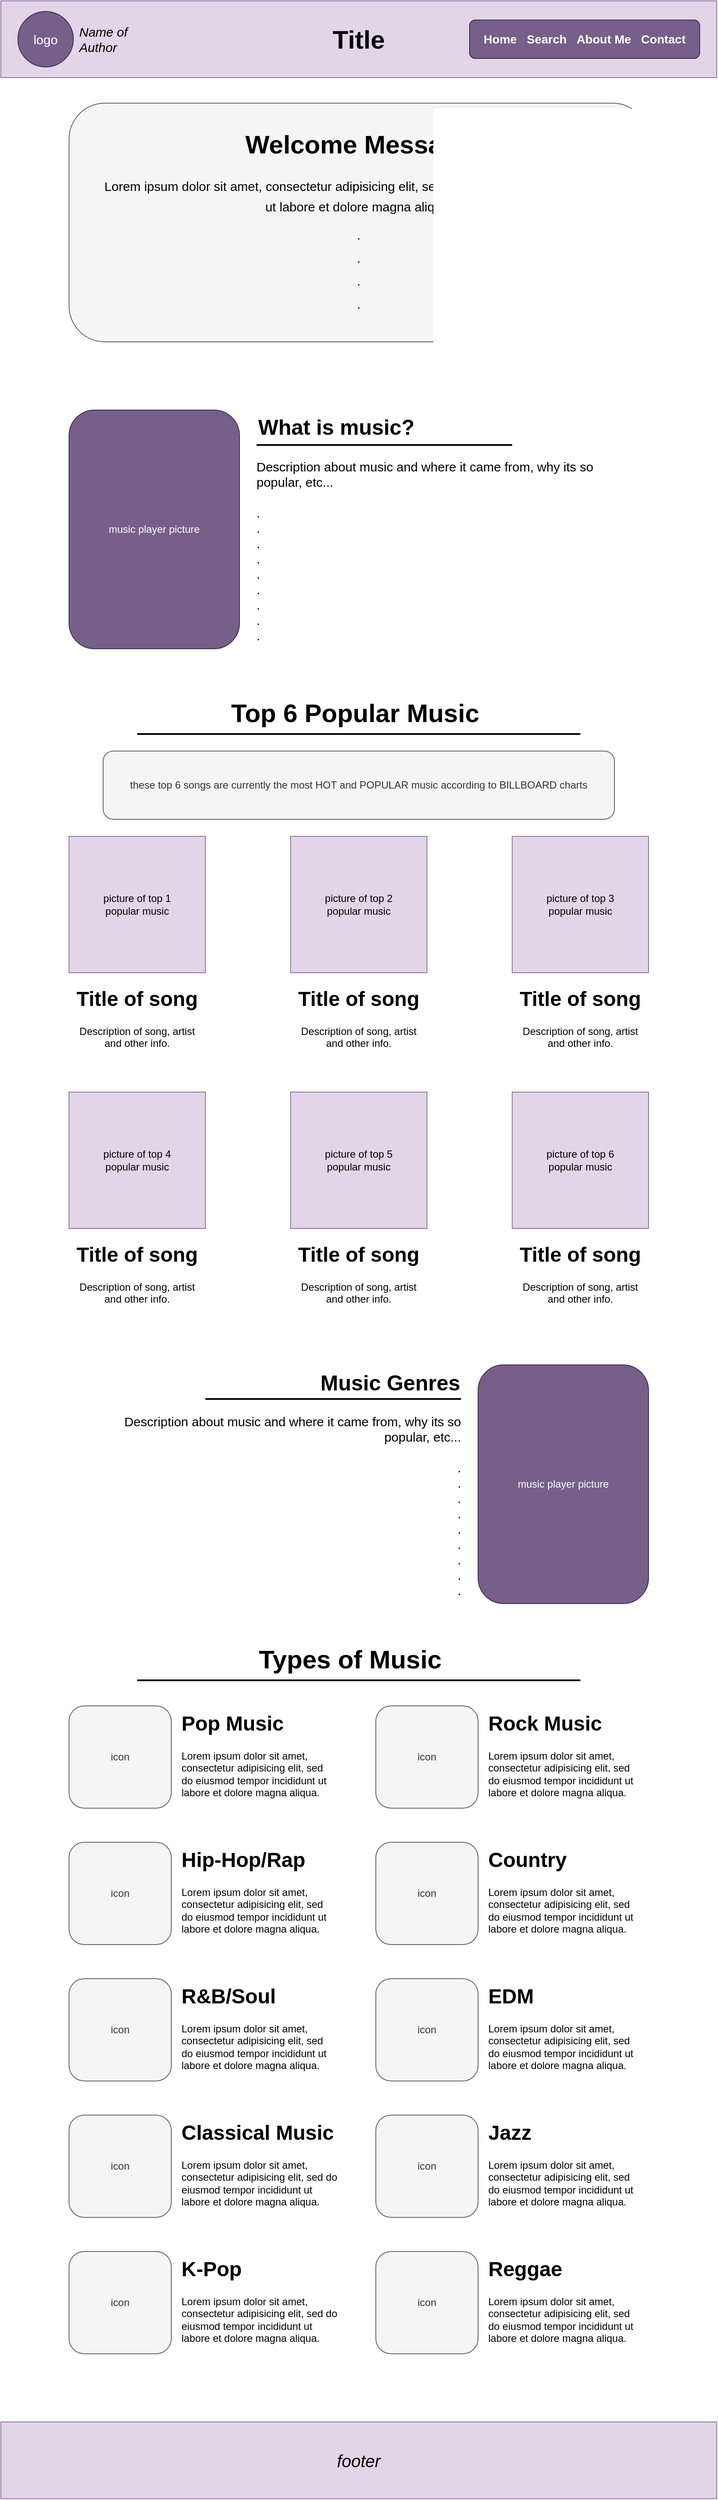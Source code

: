 <mxfile version="28.0.6" pages="4">
  <diagram name="Home Page" id="nsT_gO27rS15Le9BZflL">
    <mxGraphModel dx="918" dy="498" grid="1" gridSize="10" guides="1" tooltips="1" connect="1" arrows="1" fold="1" page="1" pageScale="1" pageWidth="840" pageHeight="1465" math="0" shadow="0">
      <root>
        <mxCell id="0" />
        <mxCell id="1" parent="0" />
        <mxCell id="Oln0R2VdHqKdKco7Yrnv-1" value="&lt;h1&gt;&lt;font style=&quot;font-size: 30px;&quot;&gt;&lt;b style=&quot;&quot;&gt;Title&lt;/b&gt;&lt;/font&gt;&lt;/h1&gt;" style="rounded=0;whiteSpace=wrap;html=1;fillColor=#e1d5e7;strokeColor=#9673a6;" parent="1" vertex="1">
          <mxGeometry width="840" height="90" as="geometry" />
        </mxCell>
        <mxCell id="Oln0R2VdHqKdKco7Yrnv-2" value="&lt;font style=&quot;font-size: 15px;&quot;&gt;logo&lt;/font&gt;" style="ellipse;whiteSpace=wrap;html=1;aspect=fixed;fillColor=#76608a;strokeColor=#432D57;fontColor=#ffffff;" parent="1" vertex="1">
          <mxGeometry x="20" y="12.5" width="65" height="65" as="geometry" />
        </mxCell>
        <mxCell id="Oln0R2VdHqKdKco7Yrnv-3" value="&lt;h3&gt;&lt;font style=&quot;font-size: 15px;&quot;&gt;Home - Search - About Me - Contact&lt;/font&gt;&lt;/h3&gt;" style="rounded=1;whiteSpace=wrap;html=1;fillColor=#76608a;fontColor=#ffffff;strokeColor=#432D57;fontSize=15;" parent="1" vertex="1">
          <mxGeometry x="550" y="22.5" width="270" height="45" as="geometry" />
        </mxCell>
        <mxCell id="Oln0R2VdHqKdKco7Yrnv-4" value="&lt;i&gt;Name of Author&lt;/i&gt;" style="text;html=1;align=left;verticalAlign=middle;whiteSpace=wrap;rounded=0;fontSize=15;" parent="1" vertex="1">
          <mxGeometry x="90" y="30" width="80" height="30" as="geometry" />
        </mxCell>
        <mxCell id="NI9p5fcPXKS2fMP0RlFB-1" value="" style="rounded=1;whiteSpace=wrap;html=1;fillColor=#f5f5f5;strokeColor=#666666;fontColor=#333333;" parent="1" vertex="1">
          <mxGeometry x="80" y="120" width="680" height="280" as="geometry" />
        </mxCell>
        <mxCell id="NI9p5fcPXKS2fMP0RlFB-5" value="&lt;div style=&quot;line-height: 80%;&quot;&gt;&lt;h1 style=&quot;margin-top: 0px; line-height: 80%;&quot;&gt;&lt;span style=&quot;background-color: transparent; color: light-dark(rgb(0, 0, 0), rgb(255, 255, 255));&quot;&gt;Welcome Message&lt;/span&gt;&lt;/h1&gt;&lt;h1 style=&quot;margin-top: 0px; line-height: 80%;&quot;&gt;&lt;span style=&quot;background-color: transparent; color: light-dark(rgb(0, 0, 0), rgb(255, 255, 255)); font-size: 15px; font-weight: normal; line-height: 80%;&quot;&gt;Lorem ipsum dolor sit amet, consectetur adipisicing elit, sed do eiusmod tempor incididunt ut labore et dolore magna aliqua.&lt;/span&gt;&lt;/h1&gt;&lt;p&gt;.&lt;/p&gt;&lt;p&gt;.&lt;/p&gt;&lt;p&gt;.&lt;/p&gt;&lt;p&gt;.&lt;/p&gt;&lt;/div&gt;" style="text;html=1;whiteSpace=wrap;overflow=hidden;rounded=0;align=center;fontSize=15;verticalAlign=top;" parent="1" vertex="1">
          <mxGeometry x="120" y="150" width="600" height="240" as="geometry" />
        </mxCell>
        <mxCell id="cpVmVMjKFqIBQuIsHZfA-7" value="music player picture" style="rounded=1;whiteSpace=wrap;html=1;fillColor=#76608a;fontColor=#ffffff;strokeColor=#432D57;" parent="1" vertex="1">
          <mxGeometry x="80" y="480" width="200" height="280" as="geometry" />
        </mxCell>
        <mxCell id="cpVmVMjKFqIBQuIsHZfA-14" value="What is music?" style="text;strokeColor=none;fillColor=none;html=1;fontSize=25;fontStyle=1;verticalAlign=middle;align=left;" parent="1" vertex="1">
          <mxGeometry x="300" y="479" width="220" height="40" as="geometry" />
        </mxCell>
        <mxCell id="cpVmVMjKFqIBQuIsHZfA-16" value="&lt;span&gt;Description about music and where it came from, why its so popular, etc...&lt;/span&gt;&lt;div&gt;&lt;span&gt;&lt;br&gt;&lt;/span&gt;&lt;/div&gt;&lt;div&gt;&lt;span&gt;.&lt;/span&gt;&lt;/div&gt;&lt;div&gt;&lt;span&gt;.&lt;/span&gt;&lt;/div&gt;&lt;div&gt;&lt;span&gt;.&lt;/span&gt;&lt;/div&gt;&lt;div&gt;&lt;span&gt;.&lt;/span&gt;&lt;/div&gt;&lt;div&gt;&lt;span&gt;.&lt;/span&gt;&lt;/div&gt;&lt;div&gt;&lt;span&gt;.&lt;/span&gt;&lt;/div&gt;&lt;div&gt;&lt;span&gt;.&lt;/span&gt;&lt;/div&gt;&lt;div&gt;.&lt;/div&gt;&lt;div&gt;.&lt;/div&gt;" style="text;html=1;align=left;verticalAlign=middle;whiteSpace=wrap;rounded=0;spacing=0;fontSize=15;" parent="1" vertex="1">
          <mxGeometry x="300" y="530" width="440" height="230" as="geometry" />
        </mxCell>
        <mxCell id="cpVmVMjKFqIBQuIsHZfA-17" value="" style="endArrow=none;html=1;rounded=0;exitX=0;exitY=1;exitDx=0;exitDy=0;fontSize=12;strokeWidth=2;" parent="1" edge="1">
          <mxGeometry width="50" height="50" relative="1" as="geometry">
            <mxPoint x="300" y="521" as="sourcePoint" />
            <mxPoint x="600" y="521" as="targetPoint" />
            <Array as="points">
              <mxPoint x="400" y="521" />
            </Array>
          </mxGeometry>
        </mxCell>
        <mxCell id="cpVmVMjKFqIBQuIsHZfA-18" value="picture of top 1&lt;div&gt;popular music&lt;/div&gt;" style="whiteSpace=wrap;html=1;aspect=fixed;fillColor=#e1d5e7;strokeColor=#9673a6;" parent="1" vertex="1">
          <mxGeometry x="80" y="980" width="160" height="160" as="geometry" />
        </mxCell>
        <mxCell id="cpVmVMjKFqIBQuIsHZfA-19" value="" style="endArrow=none;html=1;rounded=0;strokeWidth=2;" parent="1" edge="1">
          <mxGeometry width="50" height="50" relative="1" as="geometry">
            <mxPoint x="160" y="860" as="sourcePoint" />
            <mxPoint x="680" y="860" as="targetPoint" />
          </mxGeometry>
        </mxCell>
        <mxCell id="cpVmVMjKFqIBQuIsHZfA-20" value="&lt;h1&gt;Top 6 Popular Music&amp;nbsp;&lt;/h1&gt;" style="text;html=1;align=center;verticalAlign=middle;whiteSpace=wrap;rounded=0;fontSize=15;" parent="1" vertex="1">
          <mxGeometry x="255" y="820" width="330" height="30" as="geometry" />
        </mxCell>
        <mxCell id="cpVmVMjKFqIBQuIsHZfA-24" value="&lt;h1 style=&quot;margin-top: 0px;&quot;&gt;Title of song&lt;/h1&gt;&lt;p&gt;Description of song, artist and other info.&lt;/p&gt;&lt;p&gt;&lt;br&gt;&lt;/p&gt;" style="text;html=1;whiteSpace=wrap;overflow=hidden;rounded=0;align=center;" parent="1" vertex="1">
          <mxGeometry x="80" y="1150" width="160" height="109" as="geometry" />
        </mxCell>
        <mxCell id="cpVmVMjKFqIBQuIsHZfA-25" value="picture of top 2&lt;div&gt;popular music&lt;/div&gt;" style="whiteSpace=wrap;html=1;aspect=fixed;fillColor=#e1d5e7;strokeColor=#9673a6;" parent="1" vertex="1">
          <mxGeometry x="340" y="980" width="160" height="160" as="geometry" />
        </mxCell>
        <mxCell id="cpVmVMjKFqIBQuIsHZfA-41" value="picture of top 3&lt;div&gt;popular music&lt;/div&gt;" style="whiteSpace=wrap;html=1;aspect=fixed;fillColor=#e1d5e7;strokeColor=#9673a6;" parent="1" vertex="1">
          <mxGeometry x="600" y="980" width="160" height="160" as="geometry" />
        </mxCell>
        <mxCell id="cpVmVMjKFqIBQuIsHZfA-42" value="&lt;h1 style=&quot;margin-top: 0px;&quot;&gt;Title of song&lt;/h1&gt;&lt;p&gt;Description of song, artist and other info.&lt;/p&gt;&lt;p&gt;&lt;br&gt;&lt;/p&gt;" style="text;html=1;whiteSpace=wrap;overflow=hidden;rounded=0;align=center;" parent="1" vertex="1">
          <mxGeometry x="340" y="1150" width="160" height="109" as="geometry" />
        </mxCell>
        <mxCell id="cpVmVMjKFqIBQuIsHZfA-43" value="&lt;h1 style=&quot;margin-top: 0px;&quot;&gt;Title of song&lt;/h1&gt;&lt;p&gt;Description of song, artist and other info.&lt;/p&gt;&lt;p&gt;&lt;br&gt;&lt;/p&gt;" style="text;html=1;whiteSpace=wrap;overflow=hidden;rounded=0;align=center;" parent="1" vertex="1">
          <mxGeometry x="600" y="1150" width="160" height="109" as="geometry" />
        </mxCell>
        <mxCell id="cpVmVMjKFqIBQuIsHZfA-45" value="these top 6 songs are currently the most HOT and POPULAR music according to BILLBOARD charts" style="rounded=1;whiteSpace=wrap;html=1;fillColor=#f5f5f5;fontColor=#333333;strokeColor=#666666;" parent="1" vertex="1">
          <mxGeometry x="120" y="880" width="600" height="80" as="geometry" />
        </mxCell>
        <mxCell id="cpVmVMjKFqIBQuIsHZfA-46" value="&lt;h1 style=&quot;margin-top: 0px;&quot;&gt;Title of song&lt;/h1&gt;&lt;p&gt;Description of song, artist and other info.&lt;/p&gt;&lt;p&gt;&lt;br&gt;&lt;/p&gt;" style="text;html=1;whiteSpace=wrap;overflow=hidden;rounded=0;align=center;" parent="1" vertex="1">
          <mxGeometry x="80" y="1450" width="160" height="109" as="geometry" />
        </mxCell>
        <mxCell id="cpVmVMjKFqIBQuIsHZfA-47" value="&lt;h1 style=&quot;margin-top: 0px;&quot;&gt;Title of song&lt;/h1&gt;&lt;p&gt;Description of song, artist and other info.&lt;/p&gt;&lt;p&gt;&lt;br&gt;&lt;/p&gt;" style="text;html=1;whiteSpace=wrap;overflow=hidden;rounded=0;align=center;" parent="1" vertex="1">
          <mxGeometry x="340" y="1450" width="160" height="109" as="geometry" />
        </mxCell>
        <mxCell id="cpVmVMjKFqIBQuIsHZfA-48" value="&lt;h1 style=&quot;margin-top: 0px;&quot;&gt;Title of song&lt;/h1&gt;&lt;p&gt;Description of song, artist and other info.&lt;/p&gt;&lt;p&gt;&lt;br&gt;&lt;/p&gt;" style="text;html=1;whiteSpace=wrap;overflow=hidden;rounded=0;align=center;" parent="1" vertex="1">
          <mxGeometry x="600" y="1450" width="160" height="109" as="geometry" />
        </mxCell>
        <mxCell id="cpVmVMjKFqIBQuIsHZfA-49" value="picture of top 5&lt;div&gt;popular music&lt;/div&gt;" style="whiteSpace=wrap;html=1;aspect=fixed;fillColor=#e1d5e7;strokeColor=#9673a6;" parent="1" vertex="1">
          <mxGeometry x="340" y="1280" width="160" height="160" as="geometry" />
        </mxCell>
        <mxCell id="cpVmVMjKFqIBQuIsHZfA-50" value="picture of top 4&lt;div&gt;popular music&lt;/div&gt;" style="whiteSpace=wrap;html=1;aspect=fixed;fillColor=#e1d5e7;strokeColor=#9673a6;" parent="1" vertex="1">
          <mxGeometry x="80" y="1280" width="160" height="160" as="geometry" />
        </mxCell>
        <mxCell id="cpVmVMjKFqIBQuIsHZfA-51" value="picture of top 6&lt;div&gt;popular music&lt;/div&gt;" style="whiteSpace=wrap;html=1;aspect=fixed;fillColor=#e1d5e7;strokeColor=#9673a6;" parent="1" vertex="1">
          <mxGeometry x="600" y="1280" width="160" height="160" as="geometry" />
        </mxCell>
        <mxCell id="cpVmVMjKFqIBQuIsHZfA-52" value="music player picture" style="rounded=1;whiteSpace=wrap;html=1;fillColor=#76608a;fontColor=#ffffff;strokeColor=#432D57;" parent="1" vertex="1">
          <mxGeometry x="560" y="1600" width="200" height="280" as="geometry" />
        </mxCell>
        <mxCell id="cpVmVMjKFqIBQuIsHZfA-53" value="Music Genres" style="text;strokeColor=none;fillColor=none;html=1;fontSize=25;fontStyle=1;verticalAlign=middle;align=right;" parent="1" vertex="1">
          <mxGeometry x="320" y="1600" width="220" height="40" as="geometry" />
        </mxCell>
        <mxCell id="cpVmVMjKFqIBQuIsHZfA-54" value="" style="endArrow=none;html=1;rounded=0;exitX=0;exitY=1;exitDx=0;exitDy=0;fontSize=12;strokeWidth=2;" parent="1" edge="1">
          <mxGeometry width="50" height="50" relative="1" as="geometry">
            <mxPoint x="240" y="1640" as="sourcePoint" />
            <mxPoint x="540" y="1640" as="targetPoint" />
            <Array as="points">
              <mxPoint x="340" y="1640" />
            </Array>
          </mxGeometry>
        </mxCell>
        <mxCell id="cpVmVMjKFqIBQuIsHZfA-56" value="&lt;span&gt;Description about music and where it came from, why its so popular, etc...&lt;/span&gt;&lt;div&gt;&lt;span&gt;&lt;br&gt;&lt;/span&gt;&lt;/div&gt;&lt;div&gt;&lt;span&gt;.&lt;/span&gt;&lt;/div&gt;&lt;div&gt;&lt;span&gt;.&lt;/span&gt;&lt;/div&gt;&lt;div&gt;&lt;span&gt;.&lt;/span&gt;&lt;/div&gt;&lt;div&gt;&lt;span&gt;.&lt;/span&gt;&lt;/div&gt;&lt;div&gt;&lt;span&gt;.&lt;/span&gt;&lt;/div&gt;&lt;div&gt;&lt;span&gt;.&lt;/span&gt;&lt;/div&gt;&lt;div&gt;&lt;span&gt;.&lt;/span&gt;&lt;/div&gt;&lt;div&gt;.&lt;/div&gt;&lt;div&gt;.&lt;/div&gt;" style="text;html=1;align=right;verticalAlign=middle;whiteSpace=wrap;rounded=0;spacing=0;fontSize=15;" parent="1" vertex="1">
          <mxGeometry x="100" y="1650" width="440" height="230" as="geometry" />
        </mxCell>
        <mxCell id="cpVmVMjKFqIBQuIsHZfA-126" value="&lt;h1&gt;Types of Music&lt;/h1&gt;" style="text;html=1;align=center;verticalAlign=middle;whiteSpace=wrap;rounded=0;fontSize=15;" parent="1" vertex="1">
          <mxGeometry x="260" y="1930" width="300" height="30" as="geometry" />
        </mxCell>
        <mxCell id="cpVmVMjKFqIBQuIsHZfA-127" value="" style="endArrow=none;html=1;rounded=0;strokeWidth=2;" parent="1" edge="1">
          <mxGeometry width="50" height="50" relative="1" as="geometry">
            <mxPoint x="160" y="1970" as="sourcePoint" />
            <mxPoint x="680" y="1970" as="targetPoint" />
          </mxGeometry>
        </mxCell>
        <mxCell id="cpVmVMjKFqIBQuIsHZfA-130" value="icon" style="rounded=1;whiteSpace=wrap;html=1;fillColor=#f5f5f5;fontColor=#333333;strokeColor=#666666;" parent="1" vertex="1">
          <mxGeometry x="80" y="2000" width="120" height="120" as="geometry" />
        </mxCell>
        <mxCell id="cpVmVMjKFqIBQuIsHZfA-131" value="&lt;h1 style=&quot;margin-top: 0px;&quot;&gt;Pop Music&lt;/h1&gt;&lt;p&gt;Lorem ipsum dolor sit amet, consectetur adipisicing elit, sed do eiusmod tempor incididunt ut labore et dolore magna aliqua.&lt;/p&gt;" style="text;html=1;whiteSpace=wrap;overflow=hidden;rounded=0;fontSize=12;" parent="1" vertex="1">
          <mxGeometry x="210" y="2000" width="180" height="120" as="geometry" />
        </mxCell>
        <mxCell id="cpVmVMjKFqIBQuIsHZfA-133" value="icon" style="rounded=1;whiteSpace=wrap;html=1;fillColor=#f5f5f5;fontColor=#333333;strokeColor=#666666;" parent="1" vertex="1">
          <mxGeometry x="440" y="2000" width="120" height="120" as="geometry" />
        </mxCell>
        <mxCell id="cpVmVMjKFqIBQuIsHZfA-134" value="&lt;h1 style=&quot;margin-top: 0px;&quot;&gt;Rock Music&lt;/h1&gt;&lt;p&gt;Lorem ipsum dolor sit amet, consectetur adipisicing elit, sed do eiusmod tempor incididunt ut labore et dolore magna aliqua.&lt;/p&gt;" style="text;html=1;whiteSpace=wrap;overflow=hidden;rounded=0;fontSize=12;" parent="1" vertex="1">
          <mxGeometry x="570" y="2000" width="180" height="120" as="geometry" />
        </mxCell>
        <mxCell id="cpVmVMjKFqIBQuIsHZfA-135" value="&lt;h1 style=&quot;margin-top: 0px;&quot;&gt;Hip-Hop/Rap&lt;/h1&gt;&lt;p&gt;Lorem ipsum dolor sit amet, consectetur adipisicing elit, sed do eiusmod tempor incididunt ut labore et dolore magna aliqua.&lt;/p&gt;" style="text;html=1;whiteSpace=wrap;overflow=hidden;rounded=0;fontSize=12;" parent="1" vertex="1">
          <mxGeometry x="210" y="2160" width="180" height="120" as="geometry" />
        </mxCell>
        <mxCell id="cpVmVMjKFqIBQuIsHZfA-136" value="icon" style="rounded=1;whiteSpace=wrap;html=1;fillColor=#f5f5f5;fontColor=#333333;strokeColor=#666666;" parent="1" vertex="1">
          <mxGeometry x="80" y="2160" width="120" height="120" as="geometry" />
        </mxCell>
        <mxCell id="cpVmVMjKFqIBQuIsHZfA-137" value="icon" style="rounded=1;whiteSpace=wrap;html=1;fillColor=#f5f5f5;fontColor=#333333;strokeColor=#666666;" parent="1" vertex="1">
          <mxGeometry x="80" y="2320" width="120" height="120" as="geometry" />
        </mxCell>
        <mxCell id="cpVmVMjKFqIBQuIsHZfA-138" value="icon" style="rounded=1;whiteSpace=wrap;html=1;fillColor=#f5f5f5;fontColor=#333333;strokeColor=#666666;" parent="1" vertex="1">
          <mxGeometry x="80" y="2480" width="120" height="120" as="geometry" />
        </mxCell>
        <mxCell id="cpVmVMjKFqIBQuIsHZfA-139" value="icon" style="rounded=1;whiteSpace=wrap;html=1;fillColor=#f5f5f5;fontColor=#333333;strokeColor=#666666;" parent="1" vertex="1">
          <mxGeometry x="80" y="2640" width="120" height="120" as="geometry" />
        </mxCell>
        <mxCell id="cpVmVMjKFqIBQuIsHZfA-140" value="icon" style="rounded=1;whiteSpace=wrap;html=1;fillColor=#f5f5f5;fontColor=#333333;strokeColor=#666666;" parent="1" vertex="1">
          <mxGeometry x="440" y="2160" width="120" height="120" as="geometry" />
        </mxCell>
        <mxCell id="cpVmVMjKFqIBQuIsHZfA-141" value="icon" style="rounded=1;whiteSpace=wrap;html=1;fillColor=#f5f5f5;fontColor=#333333;strokeColor=#666666;" parent="1" vertex="1">
          <mxGeometry x="440" y="2320" width="120" height="120" as="geometry" />
        </mxCell>
        <mxCell id="cpVmVMjKFqIBQuIsHZfA-142" value="icon" style="rounded=1;whiteSpace=wrap;html=1;fillColor=#f5f5f5;fontColor=#333333;strokeColor=#666666;" parent="1" vertex="1">
          <mxGeometry x="440" y="2480" width="120" height="120" as="geometry" />
        </mxCell>
        <mxCell id="cpVmVMjKFqIBQuIsHZfA-143" value="icon" style="rounded=1;whiteSpace=wrap;html=1;fillColor=#f5f5f5;fontColor=#333333;strokeColor=#666666;" parent="1" vertex="1">
          <mxGeometry x="440" y="2640" width="120" height="120" as="geometry" />
        </mxCell>
        <mxCell id="cpVmVMjKFqIBQuIsHZfA-144" value="&lt;h1 style=&quot;margin-top: 0px;&quot;&gt;Country&lt;/h1&gt;&lt;p&gt;Lorem ipsum dolor sit amet, consectetur adipisicing elit, sed do eiusmod tempor incididunt ut labore et dolore magna aliqua.&lt;/p&gt;" style="text;html=1;whiteSpace=wrap;overflow=hidden;rounded=0;fontSize=12;" parent="1" vertex="1">
          <mxGeometry x="570" y="2160" width="180" height="120" as="geometry" />
        </mxCell>
        <mxCell id="cpVmVMjKFqIBQuIsHZfA-146" value="&lt;h1 style=&quot;margin-top: 0px;&quot;&gt;R&amp;amp;B/Soul&lt;/h1&gt;&lt;p&gt;Lorem ipsum dolor sit amet, consectetur adipisicing elit, sed do eiusmod tempor incididunt ut labore et dolore magna aliqua.&lt;/p&gt;" style="text;html=1;whiteSpace=wrap;overflow=hidden;rounded=0;fontSize=12;" parent="1" vertex="1">
          <mxGeometry x="210" y="2320" width="180" height="120" as="geometry" />
        </mxCell>
        <mxCell id="uX91xzx2g3HFfysdre06-1" value="&lt;h1 style=&quot;margin-top: 0px;&quot;&gt;EDM&lt;/h1&gt;&lt;p&gt;Lorem ipsum dolor sit amet, consectetur adipisicing elit, sed do eiusmod tempor incididunt ut labore et dolore magna aliqua.&lt;/p&gt;" style="text;html=1;whiteSpace=wrap;overflow=hidden;rounded=0;fontSize=12;" parent="1" vertex="1">
          <mxGeometry x="570" y="2320" width="180" height="120" as="geometry" />
        </mxCell>
        <mxCell id="uX91xzx2g3HFfysdre06-2" value="&lt;h1 style=&quot;margin-top: 0px;&quot;&gt;Classical Music&lt;/h1&gt;&lt;p&gt;Lorem ipsum dolor sit amet, consectetur adipisicing elit, sed do eiusmod tempor incididunt ut labore et dolore magna aliqua.&lt;/p&gt;" style="text;html=1;whiteSpace=wrap;overflow=hidden;rounded=0;fontSize=12;" parent="1" vertex="1">
          <mxGeometry x="210" y="2480" width="190" height="120" as="geometry" />
        </mxCell>
        <mxCell id="uX91xzx2g3HFfysdre06-3" value="&lt;h1 style=&quot;margin-top: 0px;&quot;&gt;Jazz&lt;/h1&gt;&lt;p&gt;Lorem ipsum dolor sit amet, consectetur adipisicing elit, sed do eiusmod tempor incididunt ut labore et dolore magna aliqua.&lt;/p&gt;" style="text;html=1;whiteSpace=wrap;overflow=hidden;rounded=0;fontSize=12;" parent="1" vertex="1">
          <mxGeometry x="570" y="2480" width="180" height="120" as="geometry" />
        </mxCell>
        <mxCell id="uX91xzx2g3HFfysdre06-4" value="&lt;h1 style=&quot;margin-top: 0px;&quot;&gt;K-Pop&lt;/h1&gt;&lt;p&gt;Lorem ipsum dolor sit amet, consectetur adipisicing elit, sed do eiusmod tempor incididunt ut labore et dolore magna aliqua.&lt;/p&gt;" style="text;html=1;whiteSpace=wrap;overflow=hidden;rounded=0;fontSize=12;" parent="1" vertex="1">
          <mxGeometry x="210" y="2640" width="190" height="120" as="geometry" />
        </mxCell>
        <mxCell id="uX91xzx2g3HFfysdre06-5" value="&lt;h1 style=&quot;margin-top: 0px;&quot;&gt;Reggae&lt;/h1&gt;&lt;p&gt;Lorem ipsum dolor sit amet, consectetur adipisicing elit, sed do eiusmod tempor incididunt ut labore et dolore magna aliqua.&lt;/p&gt;" style="text;html=1;whiteSpace=wrap;overflow=hidden;rounded=0;fontSize=12;" parent="1" vertex="1">
          <mxGeometry x="570" y="2640" width="180" height="120" as="geometry" />
        </mxCell>
        <mxCell id="uX91xzx2g3HFfysdre06-6" value="&lt;font style=&quot;font-size: 20px;&quot;&gt;footer&lt;/font&gt;" style="rounded=0;whiteSpace=wrap;html=1;fillColor=#e1d5e7;strokeColor=#9673a6;fontStyle=2" parent="1" vertex="1">
          <mxGeometry y="2840" width="840" height="90" as="geometry" />
        </mxCell>
        <mxCell id="v7ZseobIAnE6Bw3UTbox-1" value="&lt;h3&gt;&lt;font&gt;Home&amp;nbsp; &amp;nbsp;Search&amp;nbsp; &amp;nbsp;About Me&amp;nbsp; &amp;nbsp;Contact&lt;/font&gt;&lt;/h3&gt;" style="rounded=1;whiteSpace=wrap;html=1;fillColor=#76608a;fontColor=#ffffff;strokeColor=#432D57;fontSize=12;" vertex="1" parent="1">
          <mxGeometry x="550" y="22.5" width="270" height="45" as="geometry" />
        </mxCell>
      </root>
    </mxGraphModel>
  </diagram>
  <diagram name="Search Page" id="zGeyCF_MKxrO6UawVK6Y">
    <mxGraphModel dx="872" dy="473" grid="1" gridSize="10" guides="1" tooltips="1" connect="1" arrows="1" fold="1" page="1" pageScale="1" pageWidth="840" pageHeight="770" math="0" shadow="0">
      <root>
        <mxCell id="WF8RVg7GkMeUAvqLtf21-0" />
        <mxCell id="WF8RVg7GkMeUAvqLtf21-1" parent="WF8RVg7GkMeUAvqLtf21-0" />
        <mxCell id="WF8RVg7GkMeUAvqLtf21-2" value="&lt;h1&gt;&lt;font style=&quot;font-size: 30px;&quot;&gt;&lt;b style=&quot;&quot;&gt;Title&lt;/b&gt;&lt;/font&gt;&lt;/h1&gt;" style="rounded=0;whiteSpace=wrap;html=1;fillColor=#e1d5e7;strokeColor=#9673a6;" parent="WF8RVg7GkMeUAvqLtf21-1" vertex="1">
          <mxGeometry width="840" height="90" as="geometry" />
        </mxCell>
        <mxCell id="WF8RVg7GkMeUAvqLtf21-3" value="&lt;font style=&quot;font-size: 15px;&quot;&gt;logo&lt;/font&gt;" style="ellipse;whiteSpace=wrap;html=1;aspect=fixed;fillColor=#76608a;strokeColor=#432D57;fontColor=#ffffff;" parent="WF8RVg7GkMeUAvqLtf21-1" vertex="1">
          <mxGeometry x="20" y="12.5" width="65" height="65" as="geometry" />
        </mxCell>
        <mxCell id="WF8RVg7GkMeUAvqLtf21-4" value="&lt;h3&gt;&lt;font&gt;Home&amp;nbsp; &amp;nbsp;Search&amp;nbsp; &amp;nbsp;About Me&amp;nbsp; &amp;nbsp;Contact&lt;/font&gt;&lt;/h3&gt;" style="rounded=1;whiteSpace=wrap;html=1;fillColor=#76608a;fontColor=#ffffff;strokeColor=#432D57;fontSize=12;" parent="WF8RVg7GkMeUAvqLtf21-1" vertex="1">
          <mxGeometry x="550" y="22.5" width="270" height="45" as="geometry" />
        </mxCell>
        <mxCell id="WF8RVg7GkMeUAvqLtf21-5" value="&lt;i&gt;Name of Author&lt;/i&gt;" style="text;html=1;align=left;verticalAlign=middle;whiteSpace=wrap;rounded=0;fontSize=15;" parent="WF8RVg7GkMeUAvqLtf21-1" vertex="1">
          <mxGeometry x="90" y="30" width="80" height="30" as="geometry" />
        </mxCell>
        <mxCell id="OUkrFCOh-Yb8l0WITlsJ-3" value="&lt;b&gt;Search&lt;/b&gt; &lt;i&gt;(user can type here to search any song from Spotify)&lt;/i&gt;" style="strokeWidth=2;shadow=0;dashed=0;align=center;html=1;shape=mxgraph.mockup.forms.searchBox;strokeColor=light-dark(#7a5f89, #959595);mainText=;strokeColor2=#008cff;fontSize=15;align=left;spacingLeft=3;whiteSpace=wrap;labelBackgroundColor=none;labelBorderColor=none;spacing=10;fillColor=#f5f5f5;fontColor=#333333;fontStyle=0;" vertex="1" parent="WF8RVg7GkMeUAvqLtf21-1">
          <mxGeometry x="120" y="240" width="600" height="40" as="geometry" />
        </mxCell>
        <mxCell id="OUkrFCOh-Yb8l0WITlsJ-4" value="" style="rounded=1;whiteSpace=wrap;html=1;fillColor=#76608a;strokeColor=#432D57;fontColor=#ffffff;" vertex="1" parent="WF8RVg7GkMeUAvqLtf21-1">
          <mxGeometry x="240" y="320" width="360" height="280" as="geometry" />
        </mxCell>
        <mxCell id="OUkrFCOh-Yb8l0WITlsJ-5" value="&lt;h1 style=&quot;margin-top: 0px;&quot;&gt;Song Info&lt;/h1&gt;&lt;p&gt;Lorem ipsum dolor sit amet, consectetur adipisicing elit, sed do eiusmod tempor incididunt ut labore et dolore magna aliqua.&lt;/p&gt;" style="text;html=1;whiteSpace=wrap;overflow=hidden;rounded=0;align=center;fontSize=15;" vertex="1" parent="WF8RVg7GkMeUAvqLtf21-1">
          <mxGeometry x="180" y="120" width="480" height="120" as="geometry" />
        </mxCell>
        <mxCell id="OUkrFCOh-Yb8l0WITlsJ-6" value="&lt;h1 style=&quot;margin-top: 0px;&quot;&gt;&amp;lt;Song Name&amp;gt;&lt;/h1&gt;&lt;p&gt;Information about the song...&lt;/p&gt;&lt;p&gt;Title: ...&lt;/p&gt;&lt;p&gt;Artist: ...&lt;/p&gt;&lt;p&gt;Album: ...&lt;/p&gt;&lt;p&gt;&lt;br&gt;&lt;/p&gt;" style="text;html=1;whiteSpace=wrap;overflow=hidden;rounded=0;fontSize=15;fontColor=#FFFFFF;" vertex="1" parent="WF8RVg7GkMeUAvqLtf21-1">
          <mxGeometry x="295" y="350" width="250" height="210" as="geometry" />
        </mxCell>
        <mxCell id="YhafU3yqmCtr1pC--MFF-0" value="&lt;font style=&quot;font-size: 20px;&quot;&gt;footer&lt;/font&gt;" style="rounded=0;whiteSpace=wrap;html=1;fillColor=#e1d5e7;strokeColor=#9673a6;fontStyle=2" vertex="1" parent="WF8RVg7GkMeUAvqLtf21-1">
          <mxGeometry y="680" width="840" height="90" as="geometry" />
        </mxCell>
        <mxCell id="xkgucI06v35q0ErtY1p2-0" value="" style="endArrow=none;html=1;rounded=0;strokeWidth=2;" edge="1" parent="WF8RVg7GkMeUAvqLtf21-1">
          <mxGeometry width="50" height="50" relative="1" as="geometry">
            <mxPoint x="160" y="170" as="sourcePoint" />
            <mxPoint x="680" y="170" as="targetPoint" />
          </mxGeometry>
        </mxCell>
        <mxCell id="x_oOQUzI91dHHYmEFTJk-3" value="" style="html=1;verticalLabelPosition=bottom;align=center;labelBackgroundColor=#ffffff;verticalAlign=top;strokeWidth=2;strokeColor=#FFFFFF;shadow=0;dashed=0;shape=mxgraph.ios7.icons.note;pointerEvents=1;fillColor=#FFFFFF;" vertex="1" parent="WF8RVg7GkMeUAvqLtf21-1">
          <mxGeometry x="490" y="480" width="80" height="80" as="geometry" />
        </mxCell>
      </root>
    </mxGraphModel>
  </diagram>
  <diagram name="About Me Page" id="b72EBUpttT3Iz1DzCjXc">
    <mxGraphModel dx="872" dy="473" grid="1" gridSize="10" guides="1" tooltips="1" connect="1" arrows="1" fold="1" page="1" pageScale="1" pageWidth="840" pageHeight="730" math="0" shadow="0">
      <root>
        <mxCell id="oOA_Gc9O54v3SFeWrNsF-0" />
        <mxCell id="oOA_Gc9O54v3SFeWrNsF-1" parent="oOA_Gc9O54v3SFeWrNsF-0" />
        <mxCell id="oOA_Gc9O54v3SFeWrNsF-2" value="&lt;h1&gt;&lt;font style=&quot;font-size: 30px;&quot;&gt;&lt;b style=&quot;&quot;&gt;Title&lt;/b&gt;&lt;/font&gt;&lt;/h1&gt;" style="rounded=0;whiteSpace=wrap;html=1;fillColor=#e1d5e7;strokeColor=#9673a6;" vertex="1" parent="oOA_Gc9O54v3SFeWrNsF-1">
          <mxGeometry width="840" height="90" as="geometry" />
        </mxCell>
        <mxCell id="oOA_Gc9O54v3SFeWrNsF-3" value="&lt;font style=&quot;font-size: 15px;&quot;&gt;logo&lt;/font&gt;" style="ellipse;whiteSpace=wrap;html=1;aspect=fixed;fillColor=#76608a;strokeColor=#432D57;fontColor=#ffffff;" vertex="1" parent="oOA_Gc9O54v3SFeWrNsF-1">
          <mxGeometry x="20" y="12.5" width="65" height="65" as="geometry" />
        </mxCell>
        <mxCell id="oOA_Gc9O54v3SFeWrNsF-4" value="&lt;h3&gt;&lt;font style=&quot;font-size: 15px;&quot;&gt;Home - Search - About Me - Contact&lt;/font&gt;&lt;/h3&gt;" style="rounded=1;whiteSpace=wrap;html=1;fillColor=#76608a;fontColor=#ffffff;strokeColor=#432D57;fontSize=15;" vertex="1" parent="oOA_Gc9O54v3SFeWrNsF-1">
          <mxGeometry x="550" y="22.5" width="270" height="45" as="geometry" />
        </mxCell>
        <mxCell id="oOA_Gc9O54v3SFeWrNsF-5" value="&lt;i&gt;Name of Author&lt;/i&gt;" style="text;html=1;align=left;verticalAlign=middle;whiteSpace=wrap;rounded=0;fontSize=15;" vertex="1" parent="oOA_Gc9O54v3SFeWrNsF-1">
          <mxGeometry x="90" y="30" width="80" height="30" as="geometry" />
        </mxCell>
        <mxCell id="oOA_Gc9O54v3SFeWrNsF-10" value="&lt;font style=&quot;font-size: 20px;&quot;&gt;footer&lt;/font&gt;" style="rounded=0;whiteSpace=wrap;html=1;fillColor=#e1d5e7;strokeColor=#9673a6;fontStyle=2" vertex="1" parent="oOA_Gc9O54v3SFeWrNsF-1">
          <mxGeometry y="640" width="840" height="90" as="geometry" />
        </mxCell>
        <mxCell id="clBqaoBVZZhUQI2BcoSd-0" value="picture of author" style="rounded=1;whiteSpace=wrap;html=1;fillColor=#f5f5f5;fontColor=#333333;strokeColor=#666666;" vertex="1" parent="oOA_Gc9O54v3SFeWrNsF-1">
          <mxGeometry x="80" y="160" width="200" height="200" as="geometry" />
        </mxCell>
        <mxCell id="clBqaoBVZZhUQI2BcoSd-2" value="&lt;h1 style=&quot;margin-top: 0px;&quot;&gt;Who am I?&lt;/h1&gt;&lt;p&gt;Description of author (who, where, purpose of this website, etc.)&lt;/p&gt;&lt;p&gt;.&lt;/p&gt;&lt;p&gt;.&lt;/p&gt;&lt;p&gt;.&lt;/p&gt;" style="text;html=1;whiteSpace=wrap;overflow=hidden;rounded=0;fontSize=15;" vertex="1" parent="oOA_Gc9O54v3SFeWrNsF-1">
          <mxGeometry x="300" y="160" width="460" height="200" as="geometry" />
        </mxCell>
        <mxCell id="LUWH2JMf4lETlsljAKbb-0" value="" style="endArrow=none;html=1;rounded=0;strokeWidth=2;" edge="1" parent="oOA_Gc9O54v3SFeWrNsF-1">
          <mxGeometry width="50" height="50" relative="1" as="geometry">
            <mxPoint x="300" y="210" as="sourcePoint" />
            <mxPoint x="600" y="210" as="targetPoint" />
          </mxGeometry>
        </mxCell>
        <mxCell id="LUWH2JMf4lETlsljAKbb-5" value="my socials" style="rounded=1;whiteSpace=wrap;html=1;fontSize=15;fontStyle=2" vertex="1" parent="oOA_Gc9O54v3SFeWrNsF-1">
          <mxGeometry x="260" y="400" width="320" height="40" as="geometry" />
        </mxCell>
        <mxCell id="LUWH2JMf4lETlsljAKbb-6" value="icon" style="ellipse;whiteSpace=wrap;html=1;aspect=fixed;" vertex="1" parent="oOA_Gc9O54v3SFeWrNsF-1">
          <mxGeometry x="80" y="480" width="80" height="80" as="geometry" />
        </mxCell>
        <mxCell id="LUWH2JMf4lETlsljAKbb-7" value="icon" style="ellipse;whiteSpace=wrap;html=1;aspect=fixed;" vertex="1" parent="oOA_Gc9O54v3SFeWrNsF-1">
          <mxGeometry x="320" y="480" width="80" height="80" as="geometry" />
        </mxCell>
        <mxCell id="FvJy8pfBCH4aWSCy2E3l-0" value="icon" style="ellipse;whiteSpace=wrap;html=1;aspect=fixed;" vertex="1" parent="oOA_Gc9O54v3SFeWrNsF-1">
          <mxGeometry x="560" y="480" width="80" height="80" as="geometry" />
        </mxCell>
        <mxCell id="FvJy8pfBCH4aWSCy2E3l-5" value="&lt;h2&gt;Facebok&lt;/h2&gt;" style="text;html=1;align=left;verticalAlign=middle;whiteSpace=wrap;rounded=0;fontSize=15;" vertex="1" parent="oOA_Gc9O54v3SFeWrNsF-1">
          <mxGeometry x="170" y="505" width="110" height="30" as="geometry" />
        </mxCell>
        <mxCell id="FvJy8pfBCH4aWSCy2E3l-6" value="&lt;h2&gt;Instagram&lt;/h2&gt;" style="text;html=1;align=left;verticalAlign=middle;whiteSpace=wrap;rounded=0;fontSize=15;" vertex="1" parent="oOA_Gc9O54v3SFeWrNsF-1">
          <mxGeometry x="650" y="505" width="140" height="30" as="geometry" />
        </mxCell>
        <mxCell id="FvJy8pfBCH4aWSCy2E3l-7" value="&lt;h2&gt;LinkedIn&lt;/h2&gt;" style="text;html=1;align=left;verticalAlign=middle;whiteSpace=wrap;rounded=0;fontSize=15;" vertex="1" parent="oOA_Gc9O54v3SFeWrNsF-1">
          <mxGeometry x="410" y="505" width="100" height="30" as="geometry" />
        </mxCell>
        <mxCell id="iBeD0wi84K4HJtX9sdwO-0" value="&lt;h3&gt;&lt;font&gt;Home&amp;nbsp; &amp;nbsp;Search&amp;nbsp; &amp;nbsp;About Me&amp;nbsp; &amp;nbsp;Contact&lt;/font&gt;&lt;/h3&gt;" style="rounded=1;whiteSpace=wrap;html=1;fillColor=#76608a;fontColor=#ffffff;strokeColor=#432D57;fontSize=12;" vertex="1" parent="oOA_Gc9O54v3SFeWrNsF-1">
          <mxGeometry x="550" y="22.5" width="270" height="45" as="geometry" />
        </mxCell>
      </root>
    </mxGraphModel>
  </diagram>
  <diagram name="Contact Page" id="yzWeQ0byRye-HyEBasez">
    <mxGraphModel dx="872" dy="473" grid="1" gridSize="10" guides="1" tooltips="1" connect="1" arrows="1" fold="1" page="1" pageScale="1" pageWidth="840" pageHeight="770" math="0" shadow="0">
      <root>
        <mxCell id="E0kDeEo1v7iQbmQSBEWb-0" />
        <mxCell id="E0kDeEo1v7iQbmQSBEWb-1" parent="E0kDeEo1v7iQbmQSBEWb-0" />
        <mxCell id="E0kDeEo1v7iQbmQSBEWb-2" value="&lt;h1&gt;&lt;font style=&quot;font-size: 30px;&quot;&gt;&lt;b style=&quot;&quot;&gt;Title&lt;/b&gt;&lt;/font&gt;&lt;/h1&gt;" style="rounded=0;whiteSpace=wrap;html=1;fillColor=#e1d5e7;strokeColor=#9673a6;" vertex="1" parent="E0kDeEo1v7iQbmQSBEWb-1">
          <mxGeometry width="840" height="90" as="geometry" />
        </mxCell>
        <mxCell id="E0kDeEo1v7iQbmQSBEWb-3" value="&lt;font style=&quot;font-size: 15px;&quot;&gt;logo&lt;/font&gt;" style="ellipse;whiteSpace=wrap;html=1;aspect=fixed;fillColor=#76608a;strokeColor=#432D57;fontColor=#ffffff;" vertex="1" parent="E0kDeEo1v7iQbmQSBEWb-1">
          <mxGeometry x="20" y="12.5" width="65" height="65" as="geometry" />
        </mxCell>
        <mxCell id="E0kDeEo1v7iQbmQSBEWb-4" value="&lt;h3&gt;&lt;font style=&quot;font-size: 15px;&quot;&gt;Home - Search - About Me - Contact&lt;/font&gt;&lt;/h3&gt;" style="rounded=1;whiteSpace=wrap;html=1;fillColor=#76608a;fontColor=#ffffff;strokeColor=#432D57;fontSize=15;" vertex="1" parent="E0kDeEo1v7iQbmQSBEWb-1">
          <mxGeometry x="550" y="22.5" width="270" height="45" as="geometry" />
        </mxCell>
        <mxCell id="E0kDeEo1v7iQbmQSBEWb-5" value="&lt;i&gt;Name of Author&lt;/i&gt;" style="text;html=1;align=left;verticalAlign=middle;whiteSpace=wrap;rounded=0;fontSize=15;" vertex="1" parent="E0kDeEo1v7iQbmQSBEWb-1">
          <mxGeometry x="90" y="30" width="80" height="30" as="geometry" />
        </mxCell>
        <mxCell id="E0kDeEo1v7iQbmQSBEWb-10" value="&lt;font style=&quot;font-size: 20px;&quot;&gt;footer&lt;/font&gt;" style="rounded=0;whiteSpace=wrap;html=1;fillColor=#e1d5e7;strokeColor=#9673a6;fontStyle=2" vertex="1" parent="E0kDeEo1v7iQbmQSBEWb-1">
          <mxGeometry y="680" width="840" height="90" as="geometry" />
        </mxCell>
        <mxCell id="E0kDeEo1v7iQbmQSBEWb-11" value="" style="endArrow=none;html=1;rounded=0;strokeWidth=2;" edge="1" parent="E0kDeEo1v7iQbmQSBEWb-1">
          <mxGeometry width="50" height="50" relative="1" as="geometry">
            <mxPoint x="160" y="170" as="sourcePoint" />
            <mxPoint x="680" y="170" as="targetPoint" />
          </mxGeometry>
        </mxCell>
        <mxCell id="TihX2AwjWOslzcW3NIDc-0" value="Contact Us!" style="text;strokeColor=none;fillColor=none;html=1;fontSize=30;fontStyle=1;verticalAlign=middle;align=center;" vertex="1" parent="E0kDeEo1v7iQbmQSBEWb-1">
          <mxGeometry x="330" y="120" width="180" height="40" as="geometry" />
        </mxCell>
        <mxCell id="TihX2AwjWOslzcW3NIDc-3" value="" style="rounded=0;whiteSpace=wrap;html=1;fillColor=#f5f5f5;fontColor=#333333;strokeColor=#666666;" vertex="1" parent="E0kDeEo1v7iQbmQSBEWb-1">
          <mxGeometry x="120" y="200" width="600" height="400" as="geometry" />
        </mxCell>
        <mxCell id="TihX2AwjWOslzcW3NIDc-4" value="Name:" style="text;strokeColor=none;fillColor=none;html=1;fontSize=20;fontStyle=1;verticalAlign=middle;align=left;" vertex="1" parent="E0kDeEo1v7iQbmQSBEWb-1">
          <mxGeometry x="160" y="225" width="60" height="40" as="geometry" />
        </mxCell>
        <mxCell id="TihX2AwjWOslzcW3NIDc-5" value="Email:" style="text;strokeColor=none;fillColor=none;html=1;fontSize=20;fontStyle=1;verticalAlign=middle;align=left;" vertex="1" parent="E0kDeEo1v7iQbmQSBEWb-1">
          <mxGeometry x="160" y="280" width="60" height="40" as="geometry" />
        </mxCell>
        <mxCell id="TihX2AwjWOslzcW3NIDc-6" value="Subject:" style="text;strokeColor=none;fillColor=none;html=1;fontSize=20;fontStyle=1;verticalAlign=middle;align=left;" vertex="1" parent="E0kDeEo1v7iQbmQSBEWb-1">
          <mxGeometry x="160" y="335" width="80" height="40" as="geometry" />
        </mxCell>
        <mxCell id="TihX2AwjWOslzcW3NIDc-7" value="Message:" style="text;strokeColor=none;fillColor=none;html=1;fontSize=20;fontStyle=1;verticalAlign=middle;align=left;" vertex="1" parent="E0kDeEo1v7iQbmQSBEWb-1">
          <mxGeometry x="160" y="390" width="90" height="40" as="geometry" />
        </mxCell>
        <mxCell id="TihX2AwjWOslzcW3NIDc-8" value="" style="rounded=1;whiteSpace=wrap;html=1;" vertex="1" parent="E0kDeEo1v7iQbmQSBEWb-1">
          <mxGeometry x="230" y="230" width="450" height="30" as="geometry" />
        </mxCell>
        <mxCell id="TihX2AwjWOslzcW3NIDc-9" value="" style="rounded=1;whiteSpace=wrap;html=1;" vertex="1" parent="E0kDeEo1v7iQbmQSBEWb-1">
          <mxGeometry x="230" y="285" width="450" height="30" as="geometry" />
        </mxCell>
        <mxCell id="TihX2AwjWOslzcW3NIDc-12" value="SEND" style="rounded=1;whiteSpace=wrap;html=1;fillColor=#76608a;strokeColor=#432D57;fontColor=#ffffff;fontSize=15;fontStyle=1" vertex="1" parent="E0kDeEo1v7iQbmQSBEWb-1">
          <mxGeometry x="360" y="540" width="120" height="40" as="geometry" />
        </mxCell>
        <mxCell id="TihX2AwjWOslzcW3NIDc-15" value="" style="rounded=1;whiteSpace=wrap;html=1;" vertex="1" parent="E0kDeEo1v7iQbmQSBEWb-1">
          <mxGeometry x="250" y="340" width="430" height="30" as="geometry" />
        </mxCell>
        <mxCell id="TihX2AwjWOslzcW3NIDc-17" value="" style="rounded=1;whiteSpace=wrap;html=1;" vertex="1" parent="E0kDeEo1v7iQbmQSBEWb-1">
          <mxGeometry x="260" y="395" width="420" height="125" as="geometry" />
        </mxCell>
        <mxCell id="jclhH1wUKwlSG_uW3JKL-0" value="&lt;h3&gt;&lt;font&gt;Home&amp;nbsp; &amp;nbsp;Search&amp;nbsp; &amp;nbsp;About Me&amp;nbsp; &amp;nbsp;Contact&lt;/font&gt;&lt;/h3&gt;" style="rounded=1;whiteSpace=wrap;html=1;fillColor=#76608a;fontColor=#ffffff;strokeColor=#432D57;fontSize=12;" vertex="1" parent="E0kDeEo1v7iQbmQSBEWb-1">
          <mxGeometry x="550" y="22.5" width="270" height="45" as="geometry" />
        </mxCell>
      </root>
    </mxGraphModel>
  </diagram>
</mxfile>
